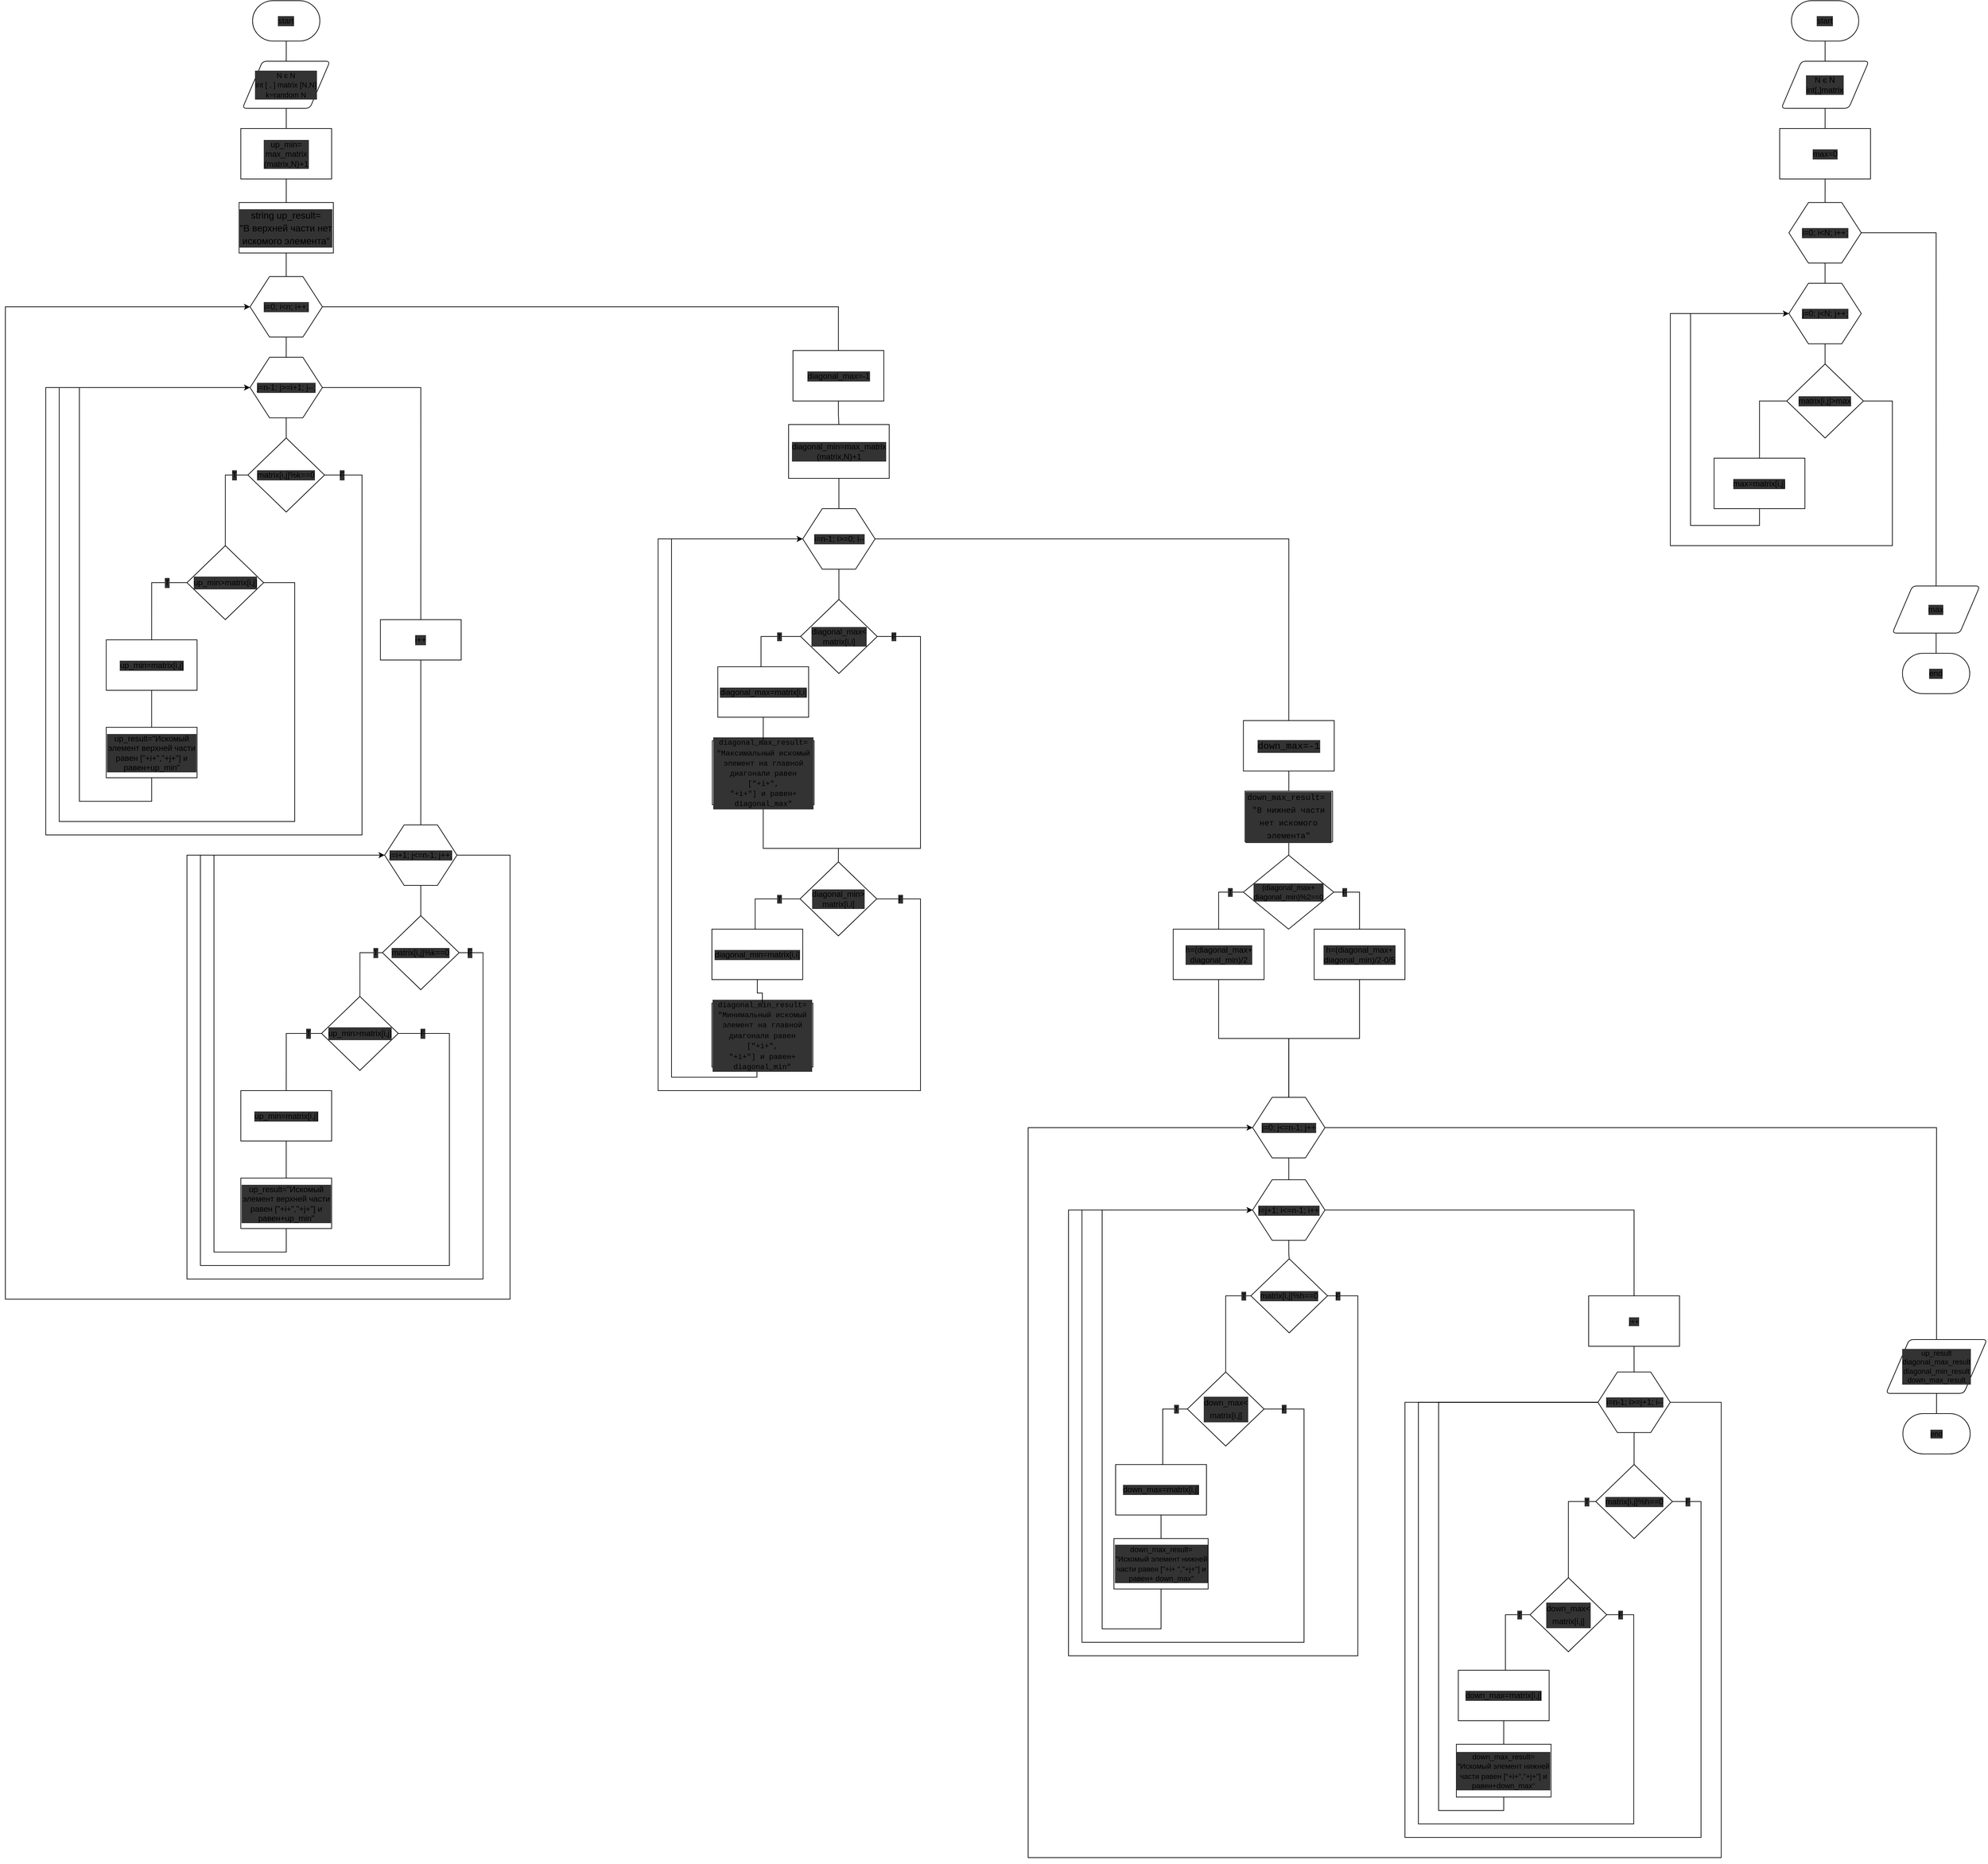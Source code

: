 <mxfile version="15.8.3" type="device"><diagram id="6WJkYs9ObCeonU8bzQKk" name="Завдання (7)"><mxGraphModel dx="1173" dy="193" grid="1" gridSize="10" guides="1" tooltips="1" connect="1" arrows="1" fold="1" page="1" pageScale="1" pageWidth="827" pageHeight="1169" math="0" shadow="0"><root><mxCell id="0"/><mxCell id="1" parent="0"/><mxCell id="joqIO-N0YeUkfJERTQtj-5" value="" style="edgeStyle=orthogonalEdgeStyle;rounded=0;orthogonalLoop=1;jettySize=auto;html=1;endArrow=none;endFill=0;labelBackgroundColor=#333333;fontColor=default;" parent="1" source="joqIO-N0YeUkfJERTQtj-1" target="joqIO-N0YeUkfJERTQtj-4" edge="1"><mxGeometry relative="1" as="geometry"/></mxCell><mxCell id="joqIO-N0YeUkfJERTQtj-1" value="start" style="strokeWidth=1;html=1;shape=mxgraph.flowchart.terminator;whiteSpace=wrap;labelBackgroundColor=#333333;fontColor=default;" parent="1" vertex="1"><mxGeometry x="-442.64" y="20" width="100" height="60" as="geometry"/></mxCell><mxCell id="scmDfYSZ2fM_CjXxJwaO-3" value="" style="edgeStyle=orthogonalEdgeStyle;rounded=0;orthogonalLoop=1;jettySize=auto;html=1;fontSize=11;endArrow=none;endFill=0;fontColor=default;labelBackgroundColor=#333333;" parent="1" source="joqIO-N0YeUkfJERTQtj-4" target="joqIO-N0YeUkfJERTQtj-54" edge="1"><mxGeometry relative="1" as="geometry"/></mxCell><mxCell id="joqIO-N0YeUkfJERTQtj-4" value="&lt;font style=&quot;font-size: 11px&quot;&gt;N є N&lt;br&gt;&lt;span style=&quot;font-family: &amp;#34;helvetica&amp;#34;&quot;&gt;int [ , ] matrix [N,N]&lt;/span&gt;&lt;br&gt;k=random N&lt;/font&gt;" style="shape=parallelogram;html=1;strokeWidth=1;perimeter=parallelogramPerimeter;whiteSpace=wrap;rounded=1;arcSize=12;size=0.23;labelBackgroundColor=#333333;fontColor=default;" parent="1" vertex="1"><mxGeometry x="-457.64" y="110" width="130" height="70" as="geometry"/></mxCell><mxCell id="joqIO-N0YeUkfJERTQtj-22" value="" style="edgeStyle=orthogonalEdgeStyle;rounded=0;orthogonalLoop=1;jettySize=auto;html=1;endArrow=none;endFill=0;labelBackgroundColor=#333333;fontColor=default;" parent="1" source="joqIO-N0YeUkfJERTQtj-20" target="joqIO-N0YeUkfJERTQtj-21" edge="1"><mxGeometry relative="1" as="geometry"/></mxCell><mxCell id="joqIO-N0YeUkfJERTQtj-20" value="start" style="strokeWidth=1;html=1;shape=mxgraph.flowchart.terminator;whiteSpace=wrap;labelBackgroundColor=#333333;fontColor=default;" parent="1" vertex="1"><mxGeometry x="1844.39" y="20" width="100" height="60" as="geometry"/></mxCell><mxCell id="joqIO-N0YeUkfJERTQtj-24" value="" style="edgeStyle=orthogonalEdgeStyle;rounded=0;orthogonalLoop=1;jettySize=auto;html=1;endArrow=none;endFill=0;entryX=0.5;entryY=0;entryDx=0;entryDy=0;labelBackgroundColor=#333333;fontColor=default;" parent="1" source="joqIO-N0YeUkfJERTQtj-21" target="joqIO-N0YeUkfJERTQtj-50" edge="1"><mxGeometry relative="1" as="geometry"><mxPoint x="1894.39" y="250" as="targetPoint"/></mxGeometry></mxCell><mxCell id="joqIO-N0YeUkfJERTQtj-21" value="N є N&lt;br&gt;int[,]matrix" style="shape=parallelogram;html=1;strokeWidth=1;perimeter=parallelogramPerimeter;whiteSpace=wrap;rounded=1;arcSize=12;size=0.23;labelBackgroundColor=#333333;fontColor=default;" parent="1" vertex="1"><mxGeometry x="1829.39" y="110" width="130" height="70" as="geometry"/></mxCell><mxCell id="joqIO-N0YeUkfJERTQtj-35" value="" style="edgeStyle=orthogonalEdgeStyle;rounded=0;orthogonalLoop=1;jettySize=auto;html=1;endArrow=none;endFill=0;exitX=0.5;exitY=1;exitDx=0;exitDy=0;labelBackgroundColor=#333333;fontColor=default;" parent="1" source="joqIO-N0YeUkfJERTQtj-50" target="joqIO-N0YeUkfJERTQtj-28" edge="1"><mxGeometry relative="1" as="geometry"><mxPoint x="1894.39" y="320" as="sourcePoint"/></mxGeometry></mxCell><mxCell id="joqIO-N0YeUkfJERTQtj-26" value="" style="edgeStyle=orthogonalEdgeStyle;rounded=0;orthogonalLoop=1;jettySize=auto;html=1;endArrow=none;endFill=0;labelBackgroundColor=#333333;fontColor=default;" parent="1" source="joqIO-N0YeUkfJERTQtj-28" target="joqIO-N0YeUkfJERTQtj-31" edge="1"><mxGeometry relative="1" as="geometry"/></mxCell><mxCell id="joqIO-N0YeUkfJERTQtj-27" style="edgeStyle=orthogonalEdgeStyle;rounded=0;orthogonalLoop=1;jettySize=auto;html=1;endArrow=none;endFill=0;entryX=0.5;entryY=0;entryDx=0;entryDy=0;labelBackgroundColor=#333333;fontColor=default;" parent="1" source="joqIO-N0YeUkfJERTQtj-28" target="joqIO-N0YeUkfJERTQtj-44" edge="1"><mxGeometry relative="1" as="geometry"><mxPoint x="2059.449" y="925.0" as="targetPoint"/></mxGeometry></mxCell><mxCell id="joqIO-N0YeUkfJERTQtj-28" value="i=0; i&amp;lt;N; i++;" style="verticalLabelPosition=middle;verticalAlign=middle;html=1;shape=hexagon;perimeter=hexagonPerimeter2;arcSize=6;size=0.27;labelPosition=center;align=center;labelBackgroundColor=#333333;fontColor=default;" parent="1" vertex="1"><mxGeometry x="1840.64" y="320" width="107.5" height="90" as="geometry"/></mxCell><mxCell id="joqIO-N0YeUkfJERTQtj-37" value="" style="edgeStyle=orthogonalEdgeStyle;rounded=0;orthogonalLoop=1;jettySize=auto;html=1;endArrow=none;endFill=0;labelBackgroundColor=#333333;fontColor=default;" parent="1" source="joqIO-N0YeUkfJERTQtj-31" target="joqIO-N0YeUkfJERTQtj-36" edge="1"><mxGeometry relative="1" as="geometry"/></mxCell><mxCell id="joqIO-N0YeUkfJERTQtj-31" value="j=0; j&amp;lt;N; j++;" style="verticalLabelPosition=middle;verticalAlign=middle;html=1;shape=hexagon;perimeter=hexagonPerimeter2;arcSize=6;size=0.27;labelPosition=center;align=center;labelBackgroundColor=#333333;fontColor=default;" parent="1" vertex="1"><mxGeometry x="1840.64" y="440" width="107.5" height="90" as="geometry"/></mxCell><mxCell id="joqIO-N0YeUkfJERTQtj-38" value="" style="edgeStyle=orthogonalEdgeStyle;rounded=0;orthogonalLoop=1;jettySize=auto;html=1;entryX=0;entryY=0.5;entryDx=0;entryDy=0;endArrow=classic;endFill=1;labelBackgroundColor=#333333;fontColor=default;" parent="1" source="joqIO-N0YeUkfJERTQtj-36" target="joqIO-N0YeUkfJERTQtj-31" edge="1"><mxGeometry x="-0.963" relative="1" as="geometry"><Array as="points"><mxPoint x="1994.39" y="615"/><mxPoint x="1994.39" y="830"/><mxPoint x="1664.39" y="830"/><mxPoint x="1664.39" y="485"/></Array><mxPoint as="offset"/></mxGeometry></mxCell><mxCell id="H3Mooto8Z6exNJGyQ1pX-2" value="" style="edgeStyle=orthogonalEdgeStyle;rounded=0;orthogonalLoop=1;jettySize=auto;html=1;exitX=0;exitY=0.5;exitDx=0;exitDy=0;exitPerimeter=0;entryX=0.5;entryY=0;entryDx=0;entryDy=0;fontColor=#000000;endArrow=none;endFill=0;" edge="1" parent="1" source="joqIO-N0YeUkfJERTQtj-36" target="joqIO-N0YeUkfJERTQtj-51"><mxGeometry x="0.044" relative="1" as="geometry"><Array as="points"><mxPoint x="1797.39" y="615"/></Array><mxPoint as="offset"/></mxGeometry></mxCell><mxCell id="joqIO-N0YeUkfJERTQtj-36" value="matrix[i,j]&amp;gt;max" style="strokeWidth=1;html=1;shape=mxgraph.flowchart.decision;whiteSpace=wrap;labelBackgroundColor=#333333;fontColor=default;" parent="1" vertex="1"><mxGeometry x="1837.39" y="560" width="114" height="110" as="geometry"/></mxCell><mxCell id="joqIO-N0YeUkfJERTQtj-46" value="" style="edgeStyle=orthogonalEdgeStyle;rounded=0;orthogonalLoop=1;jettySize=auto;html=1;endArrow=none;endFill=0;labelBackgroundColor=#333333;fontColor=default;" parent="1" source="joqIO-N0YeUkfJERTQtj-44" target="joqIO-N0YeUkfJERTQtj-45" edge="1"><mxGeometry relative="1" as="geometry"/></mxCell><mxCell id="joqIO-N0YeUkfJERTQtj-44" value="max" style="shape=parallelogram;html=1;strokeWidth=1;perimeter=parallelogramPerimeter;whiteSpace=wrap;rounded=1;arcSize=12;size=0.23;labelBackgroundColor=#333333;fontColor=default;" parent="1" vertex="1"><mxGeometry x="1994.39" y="890" width="130" height="70" as="geometry"/></mxCell><mxCell id="joqIO-N0YeUkfJERTQtj-45" value="end" style="strokeWidth=1;html=1;shape=mxgraph.flowchart.terminator;whiteSpace=wrap;labelBackgroundColor=#333333;fontColor=default;" parent="1" vertex="1"><mxGeometry x="2009.39" y="990" width="100" height="60" as="geometry"/></mxCell><mxCell id="joqIO-N0YeUkfJERTQtj-50" value="&lt;span&gt;max=0&lt;/span&gt;" style="rounded=0;whiteSpace=wrap;html=1;labelBackgroundColor=#333333;fontColor=default;" parent="1" vertex="1"><mxGeometry x="1826.89" y="210" width="135" height="75" as="geometry"/></mxCell><mxCell id="joqIO-N0YeUkfJERTQtj-52" style="edgeStyle=orthogonalEdgeStyle;rounded=0;orthogonalLoop=1;jettySize=auto;html=1;entryX=0;entryY=0.5;entryDx=0;entryDy=0;endArrow=none;endFill=0;labelBackgroundColor=#333333;fontColor=default;" parent="1" source="joqIO-N0YeUkfJERTQtj-51" target="joqIO-N0YeUkfJERTQtj-31" edge="1"><mxGeometry relative="1" as="geometry"><Array as="points"><mxPoint x="1797.39" y="800"/><mxPoint x="1694.39" y="800"/><mxPoint x="1694.39" y="485"/></Array></mxGeometry></mxCell><mxCell id="H3Mooto8Z6exNJGyQ1pX-9" value="" style="edgeLabel;html=1;align=center;verticalAlign=middle;resizable=0;points=[];fontColor=#FFFFFF;fillColor=#000000;labelBackgroundColor=#000000;" vertex="1" connectable="0" parent="joqIO-N0YeUkfJERTQtj-52"><mxGeometry x="0.791" y="-1" relative="1" as="geometry"><mxPoint as="offset"/></mxGeometry></mxCell><mxCell id="joqIO-N0YeUkfJERTQtj-51" value="&lt;span&gt;max=matrix[i,j]&lt;/span&gt;" style="rounded=0;whiteSpace=wrap;html=1;labelBackgroundColor=#333333;fontColor=default;" parent="1" vertex="1"><mxGeometry x="1729.39" y="700" width="135" height="75" as="geometry"/></mxCell><mxCell id="joqIO-N0YeUkfJERTQtj-58" value="" style="edgeStyle=orthogonalEdgeStyle;rounded=0;orthogonalLoop=1;jettySize=auto;html=1;endArrow=none;endFill=0;labelBackgroundColor=#333333;fontColor=default;" parent="1" source="joqIO-N0YeUkfJERTQtj-54" target="joqIO-N0YeUkfJERTQtj-57" edge="1"><mxGeometry relative="1" as="geometry"/></mxCell><mxCell id="joqIO-N0YeUkfJERTQtj-54" value="&lt;span style=&quot;font-family: &amp;#34;helvetica&amp;#34; ; font-size: 12px ; font-style: normal ; font-weight: 400 ; letter-spacing: normal ; text-align: center ; text-indent: 0px ; text-transform: none ; word-spacing: 0px ; display: inline ; float: none&quot;&gt;up_min=&lt;/span&gt;&lt;br style=&quot;font-family: &amp;#34;helvetica&amp;#34; ; font-size: 12px ; font-style: normal ; font-weight: 400 ; letter-spacing: normal ; text-align: center ; text-indent: 0px ; text-transform: none ; word-spacing: 0px&quot;&gt;&lt;span style=&quot;font-family: &amp;#34;helvetica&amp;#34; ; font-size: 12px ; font-style: normal ; font-weight: 400 ; letter-spacing: normal ; text-align: center ; text-indent: 0px ; text-transform: none ; word-spacing: 0px ; display: inline ; float: none&quot;&gt;max_matrix&lt;br&gt;(matrix,N)+1&lt;/span&gt;" style="rounded=0;whiteSpace=wrap;html=1;labelBackgroundColor=#333333;fontColor=default;" parent="1" vertex="1"><mxGeometry x="-460.14" y="210" width="135" height="75" as="geometry"/></mxCell><mxCell id="joqIO-N0YeUkfJERTQtj-60" value="" style="edgeStyle=orthogonalEdgeStyle;rounded=0;orthogonalLoop=1;jettySize=auto;html=1;fontFamily=Helvetica;fontColor=default;endArrow=none;endFill=0;labelBackgroundColor=#333333;" parent="1" source="joqIO-N0YeUkfJERTQtj-57" target="joqIO-N0YeUkfJERTQtj-59" edge="1"><mxGeometry relative="1" as="geometry"/></mxCell><mxCell id="joqIO-N0YeUkfJERTQtj-57" value="&lt;div style=&quot;font-size: 14px ; line-height: 19px&quot;&gt;&lt;font&gt;string up_result=&lt;/font&gt;&lt;/div&gt;&lt;div style=&quot;font-size: 14px ; line-height: 19px&quot;&gt;&lt;font&gt;&quot;В верхней части нет искомого элемента&quot;&lt;/font&gt;&lt;/div&gt;" style="rounded=0;whiteSpace=wrap;html=1;labelBackgroundColor=#333333;fontColor=default;" parent="1" vertex="1"><mxGeometry x="-462.71" y="320" width="140.14" height="75" as="geometry"/></mxCell><mxCell id="joqIO-N0YeUkfJERTQtj-62" value="" style="edgeStyle=orthogonalEdgeStyle;rounded=0;orthogonalLoop=1;jettySize=auto;html=1;fontFamily=Helvetica;fontColor=default;endArrow=none;endFill=0;labelBackgroundColor=#333333;" parent="1" source="joqIO-N0YeUkfJERTQtj-59" target="joqIO-N0YeUkfJERTQtj-61" edge="1"><mxGeometry relative="1" as="geometry"/></mxCell><mxCell id="joqIO-N0YeUkfJERTQtj-98" style="edgeStyle=orthogonalEdgeStyle;rounded=0;orthogonalLoop=1;jettySize=auto;html=1;entryX=0.5;entryY=0;entryDx=0;entryDy=0;labelBackgroundColor=#333333;fontFamily=Helvetica;fontSize=12;fontColor=default;endArrow=none;endFill=0;" parent="1" source="joqIO-N0YeUkfJERTQtj-59" target="joqIO-N0YeUkfJERTQtj-97" edge="1"><mxGeometry relative="1" as="geometry"/></mxCell><mxCell id="joqIO-N0YeUkfJERTQtj-59" value="i=0; i&amp;lt;n; i++;" style="verticalLabelPosition=middle;verticalAlign=middle;html=1;shape=hexagon;perimeter=hexagonPerimeter2;arcSize=6;size=0.27;labelPosition=center;align=center;labelBackgroundColor=#333333;fontFamily=Helvetica;fontColor=default;" parent="1" vertex="1"><mxGeometry x="-446.39" y="430.0" width="107.5" height="90" as="geometry"/></mxCell><mxCell id="joqIO-N0YeUkfJERTQtj-66" value="" style="edgeStyle=orthogonalEdgeStyle;rounded=0;orthogonalLoop=1;jettySize=auto;html=1;fontFamily=Helvetica;fontColor=default;endArrow=none;endFill=0;labelBackgroundColor=#333333;" parent="1" source="joqIO-N0YeUkfJERTQtj-61" target="joqIO-N0YeUkfJERTQtj-65" edge="1"><mxGeometry relative="1" as="geometry"/></mxCell><mxCell id="joqIO-N0YeUkfJERTQtj-93" style="edgeStyle=orthogonalEdgeStyle;rounded=0;orthogonalLoop=1;jettySize=auto;html=1;entryX=0.5;entryY=0;entryDx=0;entryDy=0;labelBackgroundColor=#333333;fontFamily=Helvetica;fontSize=12;fontColor=default;endArrow=none;endFill=0;" parent="1" source="joqIO-N0YeUkfJERTQtj-61" target="joqIO-N0YeUkfJERTQtj-92" edge="1"><mxGeometry relative="1" as="geometry"/></mxCell><mxCell id="joqIO-N0YeUkfJERTQtj-61" value="j=n-1; j&amp;gt;=i+1; j--;" style="verticalLabelPosition=middle;verticalAlign=middle;html=1;shape=hexagon;perimeter=hexagonPerimeter2;arcSize=6;size=0.27;labelPosition=center;align=center;labelBackgroundColor=#333333;fontFamily=Helvetica;fontColor=default;" parent="1" vertex="1"><mxGeometry x="-446.39" y="550.0" width="107.5" height="90" as="geometry"/></mxCell><mxCell id="joqIO-N0YeUkfJERTQtj-69" value="T" style="edgeStyle=orthogonalEdgeStyle;rounded=0;orthogonalLoop=1;jettySize=auto;html=1;entryX=0.5;entryY=0;entryDx=0;entryDy=0;entryPerimeter=0;labelBackgroundColor=#333333;fontFamily=Helvetica;fontSize=12;fontColor=default;endArrow=none;endFill=0;" parent="1" source="joqIO-N0YeUkfJERTQtj-65" target="joqIO-N0YeUkfJERTQtj-67" edge="1"><mxGeometry x="-0.706" relative="1" as="geometry"><Array as="points"><mxPoint x="-483" y="725"/></Array><mxPoint as="offset"/></mxGeometry></mxCell><mxCell id="joqIO-N0YeUkfJERTQtj-75" value="F" style="edgeStyle=orthogonalEdgeStyle;rounded=0;orthogonalLoop=1;jettySize=auto;html=1;entryX=0;entryY=0.5;entryDx=0;entryDy=0;labelBackgroundColor=#333333;fontFamily=Helvetica;fontSize=12;fontColor=default;endArrow=classic;endFill=1;" parent="1" source="joqIO-N0YeUkfJERTQtj-65" target="joqIO-N0YeUkfJERTQtj-61" edge="1"><mxGeometry x="-0.975" relative="1" as="geometry"><Array as="points"><mxPoint x="-280" y="725"/><mxPoint x="-280" y="1260"/><mxPoint x="-750" y="1260"/><mxPoint x="-750" y="595"/></Array><mxPoint as="offset"/></mxGeometry></mxCell><mxCell id="joqIO-N0YeUkfJERTQtj-65" value="matrix[i,j]%k==0" style="strokeWidth=1;html=1;shape=mxgraph.flowchart.decision;whiteSpace=wrap;labelBackgroundColor=#333333;fontFamily=Helvetica;fontColor=default;" parent="1" vertex="1"><mxGeometry x="-449.64" y="670" width="114" height="110" as="geometry"/></mxCell><mxCell id="joqIO-N0YeUkfJERTQtj-72" value="T" style="edgeStyle=orthogonalEdgeStyle;rounded=0;orthogonalLoop=1;jettySize=auto;html=1;entryX=0.5;entryY=0;entryDx=0;entryDy=0;labelBackgroundColor=#333333;fontFamily=Helvetica;fontSize=12;fontColor=default;endArrow=none;endFill=0;" parent="1" source="joqIO-N0YeUkfJERTQtj-67" target="joqIO-N0YeUkfJERTQtj-71" edge="1"><mxGeometry x="-0.566" relative="1" as="geometry"><Array as="points"><mxPoint x="-592.14" y="885"/></Array><mxPoint as="offset"/></mxGeometry></mxCell><mxCell id="H3Mooto8Z6exNJGyQ1pX-3" style="edgeStyle=orthogonalEdgeStyle;rounded=0;orthogonalLoop=1;jettySize=auto;html=1;exitX=1;exitY=0.5;exitDx=0;exitDy=0;exitPerimeter=0;entryX=0;entryY=0.5;entryDx=0;entryDy=0;fontColor=#000000;endArrow=none;endFill=0;" edge="1" parent="1" source="joqIO-N0YeUkfJERTQtj-67" target="joqIO-N0YeUkfJERTQtj-61"><mxGeometry relative="1" as="geometry"><Array as="points"><mxPoint x="-380" y="885"/><mxPoint x="-380" y="1240"/><mxPoint x="-730" y="1240"/><mxPoint x="-730" y="595"/></Array></mxGeometry></mxCell><mxCell id="joqIO-N0YeUkfJERTQtj-67" value="&lt;div style=&quot;line-height: 19px&quot;&gt;&lt;font style=&quot;font-size: 12px&quot;&gt;up_min&amp;gt;matrix[i,j]&lt;/font&gt;&lt;/div&gt;" style="strokeWidth=1;html=1;shape=mxgraph.flowchart.decision;whiteSpace=wrap;labelBackgroundColor=#333333;fontFamily=Helvetica;fontColor=default;" parent="1" vertex="1"><mxGeometry x="-540.14" y="830" width="114" height="110" as="geometry"/></mxCell><mxCell id="joqIO-N0YeUkfJERTQtj-74" value="" style="edgeStyle=orthogonalEdgeStyle;rounded=0;orthogonalLoop=1;jettySize=auto;html=1;labelBackgroundColor=#333333;fontFamily=Helvetica;fontSize=12;fontColor=default;endArrow=none;endFill=0;" parent="1" source="joqIO-N0YeUkfJERTQtj-71" target="joqIO-N0YeUkfJERTQtj-73" edge="1"><mxGeometry relative="1" as="geometry"/></mxCell><mxCell id="joqIO-N0YeUkfJERTQtj-71" value="up_min=matrix[i,j]" style="rounded=0;whiteSpace=wrap;html=1;labelBackgroundColor=#333333;fontFamily=Helvetica;fontSize=12;fontColor=default;" parent="1" vertex="1"><mxGeometry x="-660.14" y="970" width="135" height="75" as="geometry"/></mxCell><mxCell id="joqIO-N0YeUkfJERTQtj-78" style="edgeStyle=orthogonalEdgeStyle;rounded=0;orthogonalLoop=1;jettySize=auto;html=1;entryX=0;entryY=0.5;entryDx=0;entryDy=0;labelBackgroundColor=#333333;fontFamily=Helvetica;fontSize=12;fontColor=default;endArrow=none;endFill=0;" parent="1" source="joqIO-N0YeUkfJERTQtj-73" target="joqIO-N0YeUkfJERTQtj-61" edge="1"><mxGeometry relative="1" as="geometry"><Array as="points"><mxPoint x="-593" y="1210"/><mxPoint x="-700" y="1210"/><mxPoint x="-700" y="595"/></Array></mxGeometry></mxCell><mxCell id="joqIO-N0YeUkfJERTQtj-73" value="up_result=&quot;Искомый элемент верхней части равен [&quot;+i+&quot;,&quot;+j+&quot;] и равен+up_min&quot;" style="rounded=0;whiteSpace=wrap;html=1;labelBackgroundColor=#333333;fontFamily=Helvetica;fontSize=12;fontColor=default;" parent="1" vertex="1"><mxGeometry x="-660.14" y="1100" width="135" height="75" as="geometry"/></mxCell><mxCell id="joqIO-N0YeUkfJERTQtj-80" value="" style="edgeStyle=orthogonalEdgeStyle;rounded=0;orthogonalLoop=1;jettySize=auto;html=1;fontFamily=Helvetica;fontColor=default;endArrow=none;endFill=0;labelBackgroundColor=#333333;" parent="1" source="joqIO-N0YeUkfJERTQtj-81" target="joqIO-N0YeUkfJERTQtj-84" edge="1"><mxGeometry relative="1" as="geometry"/></mxCell><mxCell id="joqIO-N0YeUkfJERTQtj-95" style="edgeStyle=orthogonalEdgeStyle;rounded=0;orthogonalLoop=1;jettySize=auto;html=1;entryX=0;entryY=0.5;entryDx=0;entryDy=0;labelBackgroundColor=#333333;fontFamily=Helvetica;fontSize=12;fontColor=default;endArrow=classic;endFill=1;" parent="1" source="joqIO-N0YeUkfJERTQtj-81" target="joqIO-N0YeUkfJERTQtj-59" edge="1"><mxGeometry relative="1" as="geometry"><Array as="points"><mxPoint x="-60" y="1290"/><mxPoint x="-60" y="1950"/><mxPoint x="-810" y="1950"/><mxPoint x="-810" y="475"/></Array></mxGeometry></mxCell><mxCell id="joqIO-N0YeUkfJERTQtj-81" value="j=i+1; j&amp;lt;=n-1; j++;" style="verticalLabelPosition=middle;verticalAlign=middle;html=1;shape=hexagon;perimeter=hexagonPerimeter2;arcSize=6;size=0.27;labelPosition=center;align=center;labelBackgroundColor=#333333;fontFamily=Helvetica;fontColor=default;" parent="1" vertex="1"><mxGeometry x="-246.39" y="1245.0" width="107.5" height="90" as="geometry"/></mxCell><mxCell id="joqIO-N0YeUkfJERTQtj-82" value="T" style="edgeStyle=orthogonalEdgeStyle;rounded=0;orthogonalLoop=1;jettySize=auto;html=1;entryX=0.5;entryY=0;entryDx=0;entryDy=0;entryPerimeter=0;labelBackgroundColor=#333333;fontFamily=Helvetica;fontSize=12;fontColor=default;endArrow=none;endFill=0;" parent="1" source="joqIO-N0YeUkfJERTQtj-84" target="joqIO-N0YeUkfJERTQtj-87" edge="1"><mxGeometry x="-0.789" relative="1" as="geometry"><Array as="points"><mxPoint x="-283.14" y="1435"/></Array><mxPoint as="offset"/></mxGeometry></mxCell><mxCell id="joqIO-N0YeUkfJERTQtj-83" value="F" style="edgeStyle=orthogonalEdgeStyle;rounded=0;orthogonalLoop=1;jettySize=auto;html=1;entryX=0;entryY=0.5;entryDx=0;entryDy=0;labelBackgroundColor=#333333;fontFamily=Helvetica;fontSize=12;fontColor=default;endArrow=classic;endFill=1;" parent="1" source="joqIO-N0YeUkfJERTQtj-84" target="joqIO-N0YeUkfJERTQtj-81" edge="1"><mxGeometry x="-0.983" relative="1" as="geometry"><Array as="points"><mxPoint x="-100.14" y="1435"/><mxPoint x="-100.14" y="1920"/><mxPoint x="-540.14" y="1920"/><mxPoint x="-540.14" y="1290"/></Array><mxPoint as="offset"/></mxGeometry></mxCell><mxCell id="joqIO-N0YeUkfJERTQtj-84" value="matrix[i,j]%k==0" style="strokeWidth=1;html=1;shape=mxgraph.flowchart.decision;whiteSpace=wrap;labelBackgroundColor=#333333;fontFamily=Helvetica;fontColor=default;" parent="1" vertex="1"><mxGeometry x="-249.64" y="1380" width="114" height="110" as="geometry"/></mxCell><mxCell id="joqIO-N0YeUkfJERTQtj-85" value="T" style="edgeStyle=orthogonalEdgeStyle;rounded=0;orthogonalLoop=1;jettySize=auto;html=1;entryX=0.5;entryY=0;entryDx=0;entryDy=0;labelBackgroundColor=#333333;fontFamily=Helvetica;fontSize=12;fontColor=default;endArrow=none;endFill=0;" parent="1" source="joqIO-N0YeUkfJERTQtj-87" target="joqIO-N0YeUkfJERTQtj-89" edge="1"><mxGeometry x="-0.711" relative="1" as="geometry"><Array as="points"><mxPoint x="-392.14" y="1555"/></Array><mxPoint as="offset"/></mxGeometry></mxCell><mxCell id="joqIO-N0YeUkfJERTQtj-86" value="F" style="edgeStyle=orthogonalEdgeStyle;rounded=0;orthogonalLoop=1;jettySize=auto;html=1;labelBackgroundColor=#333333;fontFamily=Helvetica;fontSize=12;fontColor=default;endArrow=none;endFill=0;" parent="1" source="joqIO-N0YeUkfJERTQtj-87" edge="1"><mxGeometry x="-0.957" relative="1" as="geometry"><mxPoint x="-250.14" y="1290" as="targetPoint"/><Array as="points"><mxPoint x="-150.14" y="1555"/><mxPoint x="-150.14" y="1900"/><mxPoint x="-520.14" y="1900"/><mxPoint x="-520.14" y="1290"/></Array><mxPoint as="offset"/></mxGeometry></mxCell><mxCell id="joqIO-N0YeUkfJERTQtj-87" value="&lt;div style=&quot;line-height: 19px&quot;&gt;&lt;font style=&quot;font-size: 12px&quot;&gt;up_min&amp;gt;matrix[i,j]&lt;/font&gt;&lt;/div&gt;" style="strokeWidth=1;html=1;shape=mxgraph.flowchart.decision;whiteSpace=wrap;labelBackgroundColor=#333333;fontFamily=Helvetica;fontColor=default;" parent="1" vertex="1"><mxGeometry x="-340.14" y="1500" width="114" height="110" as="geometry"/></mxCell><mxCell id="joqIO-N0YeUkfJERTQtj-88" value="" style="edgeStyle=orthogonalEdgeStyle;rounded=0;orthogonalLoop=1;jettySize=auto;html=1;labelBackgroundColor=#333333;fontFamily=Helvetica;fontSize=12;fontColor=default;endArrow=none;endFill=0;" parent="1" source="joqIO-N0YeUkfJERTQtj-89" target="joqIO-N0YeUkfJERTQtj-91" edge="1"><mxGeometry relative="1" as="geometry"/></mxCell><mxCell id="joqIO-N0YeUkfJERTQtj-89" value="up_min=matrix[i,j]" style="rounded=0;whiteSpace=wrap;html=1;labelBackgroundColor=#333333;fontFamily=Helvetica;fontSize=12;fontColor=default;" parent="1" vertex="1"><mxGeometry x="-460.14" y="1640" width="135" height="75" as="geometry"/></mxCell><mxCell id="joqIO-N0YeUkfJERTQtj-90" style="edgeStyle=orthogonalEdgeStyle;rounded=0;orthogonalLoop=1;jettySize=auto;html=1;entryX=0;entryY=0.5;entryDx=0;entryDy=0;labelBackgroundColor=#333333;fontFamily=Helvetica;fontSize=12;fontColor=default;endArrow=none;endFill=0;" parent="1" source="joqIO-N0YeUkfJERTQtj-91" target="joqIO-N0YeUkfJERTQtj-81" edge="1"><mxGeometry relative="1" as="geometry"><Array as="points"><mxPoint x="-393" y="1880"/><mxPoint x="-500" y="1880"/><mxPoint x="-500" y="1290"/></Array></mxGeometry></mxCell><mxCell id="joqIO-N0YeUkfJERTQtj-91" value="up_result=&quot;Искомый элемент верхней части равен [&quot;+i+&quot;,&quot;+j+&quot;] и равен+up_min&quot;" style="rounded=0;whiteSpace=wrap;html=1;labelBackgroundColor=#333333;fontFamily=Helvetica;fontSize=12;fontColor=default;" parent="1" vertex="1"><mxGeometry x="-460.14" y="1770" width="135" height="75" as="geometry"/></mxCell><mxCell id="joqIO-N0YeUkfJERTQtj-94" style="edgeStyle=orthogonalEdgeStyle;rounded=0;orthogonalLoop=1;jettySize=auto;html=1;entryX=0.5;entryY=0;entryDx=0;entryDy=0;labelBackgroundColor=#333333;fontFamily=Helvetica;fontSize=12;fontColor=default;endArrow=none;endFill=0;" parent="1" source="joqIO-N0YeUkfJERTQtj-92" target="joqIO-N0YeUkfJERTQtj-81" edge="1"><mxGeometry relative="1" as="geometry"/></mxCell><mxCell id="joqIO-N0YeUkfJERTQtj-92" value="i++" style="rounded=0;whiteSpace=wrap;html=1;labelBackgroundColor=#333333;fontFamily=Helvetica;fontSize=12;fontColor=default;" parent="1" vertex="1"><mxGeometry x="-252.64" y="940" width="120" height="60" as="geometry"/></mxCell><mxCell id="joqIO-N0YeUkfJERTQtj-101" value="" style="edgeStyle=orthogonalEdgeStyle;rounded=0;orthogonalLoop=1;jettySize=auto;html=1;labelBackgroundColor=#333333;fontFamily=Helvetica;fontSize=12;fontColor=default;endArrow=none;endFill=0;" parent="1" source="joqIO-N0YeUkfJERTQtj-97" target="joqIO-N0YeUkfJERTQtj-100" edge="1"><mxGeometry relative="1" as="geometry"/></mxCell><mxCell id="joqIO-N0YeUkfJERTQtj-97" value="diagonal_max=-1" style="rounded=0;whiteSpace=wrap;html=1;labelBackgroundColor=#333333;fontFamily=Helvetica;fontSize=12;fontColor=default;" parent="1" vertex="1"><mxGeometry x="360.5" y="540" width="135" height="75" as="geometry"/></mxCell><mxCell id="joqIO-N0YeUkfJERTQtj-105" value="" style="edgeStyle=orthogonalEdgeStyle;rounded=0;orthogonalLoop=1;jettySize=auto;html=1;labelBackgroundColor=#333333;fontFamily=Helvetica;fontSize=12;fontColor=default;endArrow=none;endFill=0;" parent="1" source="joqIO-N0YeUkfJERTQtj-100" target="joqIO-N0YeUkfJERTQtj-104" edge="1"><mxGeometry relative="1" as="geometry"/></mxCell><mxCell id="joqIO-N0YeUkfJERTQtj-100" value="diagonal_min=&lt;span style=&quot;font-family: &amp;#34;helvetica&amp;#34;&quot;&gt;max_matrix&lt;/span&gt;&lt;br style=&quot;font-family: &amp;#34;helvetica&amp;#34;&quot;&gt;&lt;span style=&quot;font-family: &amp;#34;helvetica&amp;#34;&quot;&gt;(matrix,N)+1&lt;/span&gt;" style="rounded=0;whiteSpace=wrap;html=1;labelBackgroundColor=#333333;fontFamily=Helvetica;fontSize=12;fontColor=default;" parent="1" vertex="1"><mxGeometry x="354" y="650" width="149.5" height="80" as="geometry"/></mxCell><mxCell id="joqIO-N0YeUkfJERTQtj-109" value="" style="edgeStyle=orthogonalEdgeStyle;rounded=0;orthogonalLoop=1;jettySize=auto;html=1;labelBackgroundColor=#333333;fontFamily=Helvetica;fontSize=12;fontColor=default;endArrow=none;endFill=0;" parent="1" source="joqIO-N0YeUkfJERTQtj-104" target="joqIO-N0YeUkfJERTQtj-108" edge="1"><mxGeometry relative="1" as="geometry"/></mxCell><mxCell id="scmDfYSZ2fM_CjXxJwaO-1" style="edgeStyle=orthogonalEdgeStyle;rounded=0;orthogonalLoop=1;jettySize=auto;html=1;entryX=0.5;entryY=0;entryDx=0;entryDy=0;endArrow=none;endFill=0;fontColor=default;labelBackgroundColor=#333333;" parent="1" source="joqIO-N0YeUkfJERTQtj-104" target="joqIO-N0YeUkfJERTQtj-133" edge="1"><mxGeometry relative="1" as="geometry"/></mxCell><mxCell id="joqIO-N0YeUkfJERTQtj-104" value="i=n-1; i&amp;gt;=0; i--" style="verticalLabelPosition=middle;verticalAlign=middle;html=1;shape=hexagon;perimeter=hexagonPerimeter2;arcSize=6;size=0.27;labelPosition=center;align=center;labelBackgroundColor=#333333;fontFamily=Helvetica;fontSize=12;fontColor=default;" parent="1" vertex="1"><mxGeometry x="375" y="775.0" width="107.5" height="90" as="geometry"/></mxCell><mxCell id="joqIO-N0YeUkfJERTQtj-116" value="T" style="edgeStyle=orthogonalEdgeStyle;rounded=0;orthogonalLoop=1;jettySize=auto;html=1;entryX=0.5;entryY=0;entryDx=0;entryDy=0;labelBackgroundColor=#333333;fontFamily=Helvetica;fontSize=11;fontColor=default;endArrow=none;endFill=0;" parent="1" source="joqIO-N0YeUkfJERTQtj-108" target="joqIO-N0YeUkfJERTQtj-115" edge="1"><mxGeometry x="-0.406" relative="1" as="geometry"><Array as="points"><mxPoint x="313" y="965"/></Array><mxPoint as="offset"/></mxGeometry></mxCell><mxCell id="joqIO-N0YeUkfJERTQtj-127" value="F" style="edgeStyle=orthogonalEdgeStyle;rounded=0;orthogonalLoop=1;jettySize=auto;html=1;entryX=0.5;entryY=0;entryDx=0;entryDy=0;entryPerimeter=0;labelBackgroundColor=#333333;fontFamily=Helvetica;fontSize=11;fontColor=default;endArrow=none;endFill=0;" parent="1" source="joqIO-N0YeUkfJERTQtj-108" target="joqIO-N0YeUkfJERTQtj-119" edge="1"><mxGeometry x="-0.907" relative="1" as="geometry"><Array as="points"><mxPoint x="550" y="965"/><mxPoint x="550" y="1280"/><mxPoint x="428" y="1280"/></Array><mxPoint as="offset"/></mxGeometry></mxCell><mxCell id="joqIO-N0YeUkfJERTQtj-108" value="diagonal_max&amp;lt;&lt;br&gt;matrix[i,i]" style="strokeWidth=1;html=1;shape=mxgraph.flowchart.decision;whiteSpace=wrap;labelBackgroundColor=#333333;fontFamily=Helvetica;fontSize=12;fontColor=default;" parent="1" vertex="1"><mxGeometry x="371.75" y="910" width="114" height="110" as="geometry"/></mxCell><mxCell id="joqIO-N0YeUkfJERTQtj-128" style="edgeStyle=orthogonalEdgeStyle;rounded=0;orthogonalLoop=1;jettySize=auto;html=1;entryX=0.5;entryY=0;entryDx=0;entryDy=0;entryPerimeter=0;labelBackgroundColor=#333333;fontFamily=Helvetica;fontSize=11;fontColor=default;endArrow=none;endFill=0;" parent="1" source="joqIO-N0YeUkfJERTQtj-114" target="joqIO-N0YeUkfJERTQtj-119" edge="1"><mxGeometry relative="1" as="geometry"><Array as="points"><mxPoint x="316" y="1280"/><mxPoint x="428" y="1280"/></Array></mxGeometry></mxCell><mxCell id="joqIO-N0YeUkfJERTQtj-114" value="&lt;span style=&quot;font-family: &amp;#34;consolas&amp;#34; , &amp;#34;courier new&amp;#34; , monospace ; font-size: 11px&quot;&gt;diagonal_max_result= &quot;Максимальный искомый элемент на главной диагонали равен [&quot;+i+&quot;,&lt;/span&gt;&lt;br style=&quot;font-family: &amp;#34;consolas&amp;#34; , &amp;#34;courier new&amp;#34; , monospace ; font-size: 11px&quot;&gt;&lt;span style=&quot;font-family: &amp;#34;consolas&amp;#34; , &amp;#34;courier new&amp;#34; , monospace ; font-size: 11px&quot;&gt;&quot;+i+&quot;] и равен+ diagonal_max&quot;&lt;/span&gt;" style="rounded=0;whiteSpace=wrap;html=1;labelBackgroundColor=#333333;fontFamily=Helvetica;fontSize=12;fontColor=default;" parent="1" vertex="1"><mxGeometry x="240.63" y="1120" width="151.25" height="95" as="geometry"/></mxCell><mxCell id="joqIO-N0YeUkfJERTQtj-117" value="" style="edgeStyle=orthogonalEdgeStyle;rounded=0;orthogonalLoop=1;jettySize=auto;html=1;labelBackgroundColor=#333333;fontFamily=Helvetica;fontSize=11;fontColor=default;endArrow=none;endFill=0;" parent="1" source="joqIO-N0YeUkfJERTQtj-115" target="joqIO-N0YeUkfJERTQtj-114" edge="1"><mxGeometry relative="1" as="geometry"/></mxCell><mxCell id="joqIO-N0YeUkfJERTQtj-115" value="&lt;span style=&quot;font-size: 12px&quot;&gt;diagonal_max=matrix[i,i]&lt;/span&gt;" style="rounded=0;whiteSpace=wrap;html=1;labelBackgroundColor=#333333;fontFamily=Helvetica;fontSize=11;fontColor=default;" parent="1" vertex="1"><mxGeometry x="248.75" y="1010" width="135" height="75" as="geometry"/></mxCell><mxCell id="joqIO-N0YeUkfJERTQtj-118" value="T" style="edgeStyle=orthogonalEdgeStyle;rounded=0;orthogonalLoop=1;jettySize=auto;html=1;entryX=0.5;entryY=0;entryDx=0;entryDy=0;labelBackgroundColor=#333333;fontFamily=Helvetica;fontSize=11;fontColor=default;endArrow=none;endFill=0;" parent="1" source="joqIO-N0YeUkfJERTQtj-119" target="joqIO-N0YeUkfJERTQtj-122" edge="1"><mxGeometry x="-0.461" relative="1" as="geometry"><Array as="points"><mxPoint x="304.25" y="1355"/></Array><mxPoint as="offset"/></mxGeometry></mxCell><mxCell id="joqIO-N0YeUkfJERTQtj-130" value="F" style="edgeStyle=orthogonalEdgeStyle;rounded=0;orthogonalLoop=1;jettySize=auto;html=1;entryX=0;entryY=0.5;entryDx=0;entryDy=0;labelBackgroundColor=#333333;fontFamily=Helvetica;fontSize=11;fontColor=default;endArrow=none;endFill=0;" parent="1" source="joqIO-N0YeUkfJERTQtj-119" target="joqIO-N0YeUkfJERTQtj-104" edge="1"><mxGeometry x="-0.961" relative="1" as="geometry"><Array as="points"><mxPoint x="550" y="1355"/><mxPoint x="550" y="1640"/><mxPoint x="160" y="1640"/><mxPoint x="160" y="820"/></Array><mxPoint as="offset"/></mxGeometry></mxCell><mxCell id="joqIO-N0YeUkfJERTQtj-119" value="diagonal_min&amp;gt;&lt;br&gt;matrix[i,i]" style="strokeWidth=1;html=1;shape=mxgraph.flowchart.decision;whiteSpace=wrap;labelBackgroundColor=#333333;fontFamily=Helvetica;fontSize=12;fontColor=default;" parent="1" vertex="1"><mxGeometry x="371" y="1300" width="114" height="110" as="geometry"/></mxCell><mxCell id="joqIO-N0YeUkfJERTQtj-129" style="edgeStyle=orthogonalEdgeStyle;rounded=0;orthogonalLoop=1;jettySize=auto;html=1;entryX=0;entryY=0.5;entryDx=0;entryDy=0;labelBackgroundColor=#333333;fontFamily=Helvetica;fontSize=11;fontColor=default;endArrow=classic;endFill=1;" parent="1" source="joqIO-N0YeUkfJERTQtj-120" target="joqIO-N0YeUkfJERTQtj-104" edge="1"><mxGeometry relative="1" as="geometry"><Array as="points"><mxPoint x="307" y="1620"/><mxPoint x="180" y="1620"/><mxPoint x="180" y="820"/></Array></mxGeometry></mxCell><mxCell id="joqIO-N0YeUkfJERTQtj-120" value="&lt;font face=&quot;consolas, courier new, monospace&quot;&gt;&lt;span style=&quot;font-size: 11px&quot;&gt;diagonal_min_result= &quot;Минимальный искомый элемент на главной диагонали равен [&quot;+i+&quot;,&lt;br&gt;&quot;+i+&quot;] и равен+ diagonal_min&quot;&lt;/span&gt;&lt;/font&gt;" style="rounded=0;whiteSpace=wrap;html=1;labelBackgroundColor=#333333;fontFamily=Helvetica;fontSize=12;fontColor=default;" parent="1" vertex="1"><mxGeometry x="240" y="1510" width="150" height="95" as="geometry"/></mxCell><mxCell id="joqIO-N0YeUkfJERTQtj-121" value="" style="edgeStyle=orthogonalEdgeStyle;rounded=0;orthogonalLoop=1;jettySize=auto;html=1;labelBackgroundColor=#333333;fontFamily=Helvetica;fontSize=11;fontColor=default;endArrow=none;endFill=0;" parent="1" source="joqIO-N0YeUkfJERTQtj-122" target="joqIO-N0YeUkfJERTQtj-120" edge="1"><mxGeometry relative="1" as="geometry"/></mxCell><mxCell id="joqIO-N0YeUkfJERTQtj-122" value="&lt;span style=&quot;font-size: 12px&quot;&gt;diagonal_min=matrix[i,i]&lt;/span&gt;" style="rounded=0;whiteSpace=wrap;html=1;labelBackgroundColor=#333333;fontFamily=Helvetica;fontSize=11;fontColor=default;" parent="1" vertex="1"><mxGeometry x="240" y="1400" width="135" height="75" as="geometry"/></mxCell><mxCell id="joqIO-N0YeUkfJERTQtj-136" value="" style="edgeStyle=orthogonalEdgeStyle;rounded=0;orthogonalLoop=1;jettySize=auto;html=1;labelBackgroundColor=#333333;fontFamily=Helvetica;fontSize=11;fontColor=default;endArrow=none;endFill=0;" parent="1" source="joqIO-N0YeUkfJERTQtj-133" target="joqIO-N0YeUkfJERTQtj-135" edge="1"><mxGeometry relative="1" as="geometry"/></mxCell><mxCell id="joqIO-N0YeUkfJERTQtj-133" value="&lt;div style=&quot;font-family: &amp;quot;consolas&amp;quot; , &amp;quot;courier new&amp;quot; , monospace ; font-size: 14px ; line-height: 19px&quot;&gt;down_max=-1&lt;/div&gt;" style="rounded=0;whiteSpace=wrap;html=1;labelBackgroundColor=#333333;fontFamily=Helvetica;fontSize=11;fontColor=default;" parent="1" vertex="1"><mxGeometry x="1029.86" y="1090" width="135" height="75" as="geometry"/></mxCell><mxCell id="scmDfYSZ2fM_CjXxJwaO-5" value="" style="edgeStyle=orthogonalEdgeStyle;rounded=0;orthogonalLoop=1;jettySize=auto;html=1;fontSize=11;endArrow=none;endFill=0;fontColor=default;labelBackgroundColor=#333333;" parent="1" source="joqIO-N0YeUkfJERTQtj-135" target="scmDfYSZ2fM_CjXxJwaO-4" edge="1"><mxGeometry relative="1" as="geometry"/></mxCell><mxCell id="joqIO-N0YeUkfJERTQtj-135" value="&lt;div style=&quot;font-family: &amp;#34;consolas&amp;#34; , &amp;#34;courier new&amp;#34; , monospace ; font-size: 12px ; line-height: 19px&quot;&gt;down_max_result=&amp;nbsp;&lt;/div&gt;&lt;div style=&quot;font-family: &amp;#34;consolas&amp;#34; , &amp;#34;courier new&amp;#34; , monospace ; font-size: 12px ; line-height: 19px&quot;&gt;&quot;В нижней части нет искомого элемента&quot;&lt;/div&gt;" style="rounded=0;whiteSpace=wrap;html=1;labelBackgroundColor=#333333;fontFamily=Helvetica;fontSize=11;fontColor=default;" parent="1" vertex="1"><mxGeometry x="1032.29" y="1195" width="130.14" height="75" as="geometry"/></mxCell><mxCell id="joqIO-N0YeUkfJERTQtj-142" value="" style="edgeStyle=orthogonalEdgeStyle;rounded=0;orthogonalLoop=1;jettySize=auto;html=1;labelBackgroundColor=#333333;fontFamily=Helvetica;fontSize=12;fontColor=default;endArrow=none;endFill=0;" parent="1" source="joqIO-N0YeUkfJERTQtj-139" target="joqIO-N0YeUkfJERTQtj-141" edge="1"><mxGeometry relative="1" as="geometry"/></mxCell><mxCell id="joqIO-N0YeUkfJERTQtj-194" style="edgeStyle=orthogonalEdgeStyle;rounded=0;orthogonalLoop=1;jettySize=auto;html=1;entryX=0.5;entryY=0;entryDx=0;entryDy=0;labelBackgroundColor=#333333;fontFamily=Helvetica;fontSize=11;fontColor=default;endArrow=none;endFill=0;" parent="1" source="joqIO-N0YeUkfJERTQtj-139" target="joqIO-N0YeUkfJERTQtj-193" edge="1"><mxGeometry relative="1" as="geometry"/></mxCell><mxCell id="joqIO-N0YeUkfJERTQtj-139" value="j=0; j&amp;lt;=n-1; j++" style="verticalLabelPosition=middle;verticalAlign=middle;html=1;shape=hexagon;perimeter=hexagonPerimeter2;arcSize=6;size=0.27;labelPosition=center;align=center;labelBackgroundColor=#333333;fontFamily=Helvetica;fontSize=12;fontColor=default;" parent="1" vertex="1"><mxGeometry x="1043.61" y="1650.0" width="107.5" height="90" as="geometry"/></mxCell><mxCell id="joqIO-N0YeUkfJERTQtj-190" style="edgeStyle=orthogonalEdgeStyle;rounded=0;orthogonalLoop=1;jettySize=auto;html=1;entryX=0.5;entryY=0;entryDx=0;entryDy=0;labelBackgroundColor=#333333;fontFamily=Helvetica;fontSize=11;fontColor=default;endArrow=none;endFill=0;" parent="1" source="joqIO-N0YeUkfJERTQtj-141" target="joqIO-N0YeUkfJERTQtj-189" edge="1"><mxGeometry relative="1" as="geometry"/></mxCell><mxCell id="scmDfYSZ2fM_CjXxJwaO-15" value="" style="edgeStyle=orthogonalEdgeStyle;rounded=0;orthogonalLoop=1;jettySize=auto;html=1;fontSize=11;endArrow=none;endFill=0;fontColor=default;labelBackgroundColor=#333333;" parent="1" source="joqIO-N0YeUkfJERTQtj-141" target="scmDfYSZ2fM_CjXxJwaO-14" edge="1"><mxGeometry relative="1" as="geometry"/></mxCell><mxCell id="joqIO-N0YeUkfJERTQtj-141" value="i=j+1; i&amp;lt;=n-1; i++" style="verticalLabelPosition=middle;verticalAlign=middle;html=1;shape=hexagon;perimeter=hexagonPerimeter2;arcSize=6;size=0.27;labelPosition=center;align=center;labelBackgroundColor=#333333;fontFamily=Helvetica;fontSize=12;fontColor=default;" parent="1" vertex="1"><mxGeometry x="1043.61" y="1772.5" width="107.5" height="90" as="geometry"/></mxCell><mxCell id="scmDfYSZ2fM_CjXxJwaO-9" style="edgeStyle=orthogonalEdgeStyle;rounded=0;orthogonalLoop=1;jettySize=auto;html=1;fontSize=11;endArrow=none;endFill=0;fontColor=default;labelBackgroundColor=#333333;" parent="1" source="joqIO-N0YeUkfJERTQtj-153" target="joqIO-N0YeUkfJERTQtj-139" edge="1"><mxGeometry relative="1" as="geometry"/></mxCell><mxCell id="joqIO-N0YeUkfJERTQtj-153" value="&lt;font style=&quot;font-size: 12px&quot;&gt;&lt;span&gt;h=(diagonal_max+&lt;/span&gt;&lt;br&gt;&lt;span&gt;diagonal_min)/2&lt;/span&gt;&lt;/font&gt;" style="rounded=0;whiteSpace=wrap;html=1;labelBackgroundColor=#333333;fontFamily=Helvetica;fontSize=10;fontColor=default;" parent="1" vertex="1"><mxGeometry x="925.61" y="1400" width="135" height="75" as="geometry"/></mxCell><mxCell id="scmDfYSZ2fM_CjXxJwaO-17" value="T" style="edgeStyle=orthogonalEdgeStyle;rounded=0;orthogonalLoop=1;jettySize=auto;html=1;entryX=0.5;entryY=0;entryDx=0;entryDy=0;fontSize=11;endArrow=none;endFill=0;fontColor=default;labelBackgroundColor=#333333;" parent="1" source="joqIO-N0YeUkfJERTQtj-158" target="joqIO-N0YeUkfJERTQtj-160" edge="1"><mxGeometry x="-0.727" relative="1" as="geometry"><Array as="points"><mxPoint x="910" y="2113"/><mxPoint x="910" y="2196"/></Array><mxPoint as="offset"/></mxGeometry></mxCell><mxCell id="scmDfYSZ2fM_CjXxJwaO-19" value="F" style="edgeStyle=orthogonalEdgeStyle;rounded=0;orthogonalLoop=1;jettySize=auto;html=1;entryX=0;entryY=0.5;entryDx=0;entryDy=0;fontSize=11;endArrow=none;endFill=0;fontColor=default;labelBackgroundColor=#333333;" parent="1" source="joqIO-N0YeUkfJERTQtj-158" target="joqIO-N0YeUkfJERTQtj-141" edge="1"><mxGeometry x="-0.964" relative="1" as="geometry"><Array as="points"><mxPoint x="1120" y="2113"/><mxPoint x="1120" y="2460"/><mxPoint x="790" y="2460"/><mxPoint x="790" y="1818"/></Array><mxPoint as="offset"/></mxGeometry></mxCell><mxCell id="joqIO-N0YeUkfJERTQtj-158" value="&lt;div style=&quot;line-height: 19px&quot;&gt;&lt;font style=&quot;font-size: 12px&quot;&gt;down_max&amp;lt;&lt;/font&gt;&lt;/div&gt;&lt;div style=&quot;line-height: 19px&quot;&gt;&lt;font style=&quot;font-size: 12px&quot;&gt;matrix[i,j]&lt;/font&gt;&lt;/div&gt;" style="strokeWidth=1;html=1;shape=mxgraph.flowchart.decision;whiteSpace=wrap;labelBackgroundColor=#333333;fontFamily=Helvetica;fontColor=default;" parent="1" vertex="1"><mxGeometry x="946.61" y="2058.25" width="114" height="110" as="geometry"/></mxCell><mxCell id="joqIO-N0YeUkfJERTQtj-159" value="" style="edgeStyle=orthogonalEdgeStyle;rounded=0;orthogonalLoop=1;jettySize=auto;html=1;labelBackgroundColor=#333333;fontFamily=Helvetica;fontSize=12;fontColor=default;endArrow=none;endFill=0;" parent="1" source="joqIO-N0YeUkfJERTQtj-160" target="joqIO-N0YeUkfJERTQtj-161" edge="1"><mxGeometry relative="1" as="geometry"/></mxCell><mxCell id="joqIO-N0YeUkfJERTQtj-160" value="down_max=matrix[i,j]" style="rounded=0;whiteSpace=wrap;html=1;labelBackgroundColor=#333333;fontFamily=Helvetica;fontSize=12;fontColor=default;" parent="1" vertex="1"><mxGeometry x="840.0" y="2195.75" width="135" height="75" as="geometry"/></mxCell><mxCell id="scmDfYSZ2fM_CjXxJwaO-12" style="edgeStyle=orthogonalEdgeStyle;rounded=0;orthogonalLoop=1;jettySize=auto;html=1;entryX=0;entryY=0.5;entryDx=0;entryDy=0;fontSize=11;endArrow=classic;endFill=1;exitX=0.5;exitY=1;exitDx=0;exitDy=0;fontColor=default;labelBackgroundColor=#333333;" parent="1" source="joqIO-N0YeUkfJERTQtj-161" target="joqIO-N0YeUkfJERTQtj-141" edge="1"><mxGeometry relative="1" as="geometry"><Array as="points"><mxPoint x="908" y="2440"/><mxPoint x="820" y="2440"/><mxPoint x="820" y="1818"/></Array></mxGeometry></mxCell><mxCell id="joqIO-N0YeUkfJERTQtj-161" value="&lt;font style=&quot;font-size: 11px&quot;&gt;down_max_result= &quot;Искомый элемент нижней части равен [&quot;+i+ &quot;,&quot;+j+&quot;] и равен+ down_max&quot;&lt;/font&gt;" style="rounded=0;whiteSpace=wrap;html=1;labelBackgroundColor=#333333;fontFamily=Helvetica;fontSize=12;fontColor=default;" parent="1" vertex="1"><mxGeometry x="837.5" y="2305.75" width="140" height="75" as="geometry"/></mxCell><mxCell id="joqIO-N0YeUkfJERTQtj-192" style="edgeStyle=orthogonalEdgeStyle;rounded=0;orthogonalLoop=1;jettySize=auto;html=1;entryX=0;entryY=0.5;entryDx=0;entryDy=0;labelBackgroundColor=#333333;fontFamily=Helvetica;fontSize=11;fontColor=default;endArrow=classic;endFill=1;" parent="1" source="joqIO-N0YeUkfJERTQtj-169" target="joqIO-N0YeUkfJERTQtj-139" edge="1"><mxGeometry relative="1" as="geometry"><Array as="points"><mxPoint x="1740" y="2103"/><mxPoint x="1740" y="2780"/><mxPoint x="710" y="2780"/><mxPoint x="710" y="1695"/></Array></mxGeometry></mxCell><mxCell id="scmDfYSZ2fM_CjXxJwaO-28" value="" style="edgeStyle=orthogonalEdgeStyle;rounded=0;orthogonalLoop=1;jettySize=auto;html=1;fontSize=11;endArrow=none;endFill=0;fontColor=default;labelBackgroundColor=#333333;" parent="1" source="joqIO-N0YeUkfJERTQtj-169" target="scmDfYSZ2fM_CjXxJwaO-27" edge="1"><mxGeometry relative="1" as="geometry"/></mxCell><mxCell id="joqIO-N0YeUkfJERTQtj-169" value="i=n-1; i&amp;gt;=j+1; i--" style="verticalLabelPosition=middle;verticalAlign=middle;html=1;shape=hexagon;perimeter=hexagonPerimeter2;arcSize=6;size=0.27;labelPosition=center;align=center;labelBackgroundColor=#333333;fontFamily=Helvetica;fontSize=12;fontColor=default;" parent="1" vertex="1"><mxGeometry x="1556.78" y="2058.25" width="107.5" height="90" as="geometry"/></mxCell><mxCell id="joqIO-N0YeUkfJERTQtj-191" value="" style="edgeStyle=orthogonalEdgeStyle;rounded=0;orthogonalLoop=1;jettySize=auto;html=1;labelBackgroundColor=#333333;fontFamily=Helvetica;fontSize=11;fontColor=default;endArrow=none;endFill=0;" parent="1" source="joqIO-N0YeUkfJERTQtj-189" target="joqIO-N0YeUkfJERTQtj-169" edge="1"><mxGeometry relative="1" as="geometry"/></mxCell><mxCell id="joqIO-N0YeUkfJERTQtj-189" value="j++" style="rounded=0;whiteSpace=wrap;html=1;labelBackgroundColor=#333333;fontFamily=Helvetica;fontSize=11;fontColor=default;" parent="1" vertex="1"><mxGeometry x="1543.03" y="1945" width="135" height="75" as="geometry"/></mxCell><mxCell id="joqIO-N0YeUkfJERTQtj-196" value="" style="edgeStyle=orthogonalEdgeStyle;rounded=0;orthogonalLoop=1;jettySize=auto;html=1;labelBackgroundColor=#333333;fontFamily=Helvetica;fontSize=11;fontColor=default;endArrow=none;endFill=0;" parent="1" source="joqIO-N0YeUkfJERTQtj-193" target="joqIO-N0YeUkfJERTQtj-195" edge="1"><mxGeometry relative="1" as="geometry"/></mxCell><mxCell id="joqIO-N0YeUkfJERTQtj-193" value="up_result&lt;br&gt;diagonal_max_result&lt;br&gt;diagonal_min_result&lt;br&gt;down_max_result" style="shape=parallelogram;html=1;strokeWidth=1;perimeter=parallelogramPerimeter;whiteSpace=wrap;rounded=1;arcSize=12;size=0.23;labelBackgroundColor=#333333;fontFamily=Helvetica;fontSize=11;fontColor=default;" parent="1" vertex="1"><mxGeometry x="1985" y="2010" width="150" height="80" as="geometry"/></mxCell><mxCell id="joqIO-N0YeUkfJERTQtj-195" value="end" style="strokeWidth=1;html=1;shape=mxgraph.flowchart.terminator;whiteSpace=wrap;labelBackgroundColor=#333333;fontFamily=Helvetica;fontSize=11;fontColor=default;" parent="1" vertex="1"><mxGeometry x="2010" y="2120" width="100" height="60" as="geometry"/></mxCell><mxCell id="scmDfYSZ2fM_CjXxJwaO-6" value="T" style="edgeStyle=orthogonalEdgeStyle;rounded=0;orthogonalLoop=1;jettySize=auto;html=1;entryX=0.5;entryY=0;entryDx=0;entryDy=0;fontSize=11;endArrow=none;endFill=0;fontColor=default;labelBackgroundColor=#333333;" parent="1" source="scmDfYSZ2fM_CjXxJwaO-4" target="joqIO-N0YeUkfJERTQtj-153" edge="1"><mxGeometry x="-0.567" relative="1" as="geometry"><Array as="points"><mxPoint x="993" y="1345"/></Array><mxPoint as="offset"/></mxGeometry></mxCell><mxCell id="scmDfYSZ2fM_CjXxJwaO-8" value="F" style="edgeStyle=orthogonalEdgeStyle;rounded=0;orthogonalLoop=1;jettySize=auto;html=1;entryX=0.5;entryY=0;entryDx=0;entryDy=0;fontSize=11;endArrow=none;endFill=0;fontColor=default;labelBackgroundColor=#333333;" parent="1" source="scmDfYSZ2fM_CjXxJwaO-4" target="scmDfYSZ2fM_CjXxJwaO-7" edge="1"><mxGeometry x="-0.662" relative="1" as="geometry"><Array as="points"><mxPoint x="1203" y="1345"/></Array><mxPoint as="offset"/></mxGeometry></mxCell><mxCell id="scmDfYSZ2fM_CjXxJwaO-4" value="&lt;font style=&quot;font-size: 11px&quot;&gt;&lt;span&gt;(diagonal_max+&lt;/span&gt;&lt;br&gt;&lt;span&gt;diagonal_min)%2==0&lt;/span&gt;&lt;/font&gt;" style="strokeWidth=1;html=1;shape=mxgraph.flowchart.decision;whiteSpace=wrap;fontSize=11;fontColor=default;labelBackgroundColor=#333333;" parent="1" vertex="1"><mxGeometry x="1029.86" y="1290" width="134.36" height="110" as="geometry"/></mxCell><mxCell id="scmDfYSZ2fM_CjXxJwaO-10" style="edgeStyle=orthogonalEdgeStyle;rounded=0;orthogonalLoop=1;jettySize=auto;html=1;entryX=0.5;entryY=0;entryDx=0;entryDy=0;fontSize=11;endArrow=none;endFill=0;fontColor=default;labelBackgroundColor=#333333;" parent="1" source="scmDfYSZ2fM_CjXxJwaO-7" target="joqIO-N0YeUkfJERTQtj-139" edge="1"><mxGeometry relative="1" as="geometry"/></mxCell><mxCell id="scmDfYSZ2fM_CjXxJwaO-7" value="&lt;font style=&quot;font-size: 12px&quot;&gt;&lt;span&gt;h=(diagonal_max+&lt;/span&gt;&lt;br&gt;&lt;span&gt;diagonal_min)/2-0/5&lt;/span&gt;&lt;/font&gt;" style="rounded=0;whiteSpace=wrap;html=1;labelBackgroundColor=#333333;fontFamily=Helvetica;fontSize=10;fontColor=default;" parent="1" vertex="1"><mxGeometry x="1135" y="1400" width="135" height="75" as="geometry"/></mxCell><mxCell id="scmDfYSZ2fM_CjXxJwaO-16" value="T" style="edgeStyle=orthogonalEdgeStyle;rounded=0;orthogonalLoop=1;jettySize=auto;html=1;entryX=0.5;entryY=0;entryDx=0;entryDy=0;entryPerimeter=0;fontSize=11;endArrow=none;endFill=0;fontColor=default;labelBackgroundColor=#333333;" parent="1" source="scmDfYSZ2fM_CjXxJwaO-14" target="joqIO-N0YeUkfJERTQtj-158" edge="1"><mxGeometry x="-0.854" relative="1" as="geometry"><Array as="points"><mxPoint x="1004" y="1945"/></Array><mxPoint as="offset"/></mxGeometry></mxCell><mxCell id="scmDfYSZ2fM_CjXxJwaO-20" value="F" style="edgeStyle=orthogonalEdgeStyle;rounded=0;orthogonalLoop=1;jettySize=auto;html=1;entryX=0;entryY=0.5;entryDx=0;entryDy=0;fontSize=11;endArrow=none;endFill=0;fontColor=default;labelBackgroundColor=#333333;" parent="1" source="scmDfYSZ2fM_CjXxJwaO-14" target="joqIO-N0YeUkfJERTQtj-141" edge="1"><mxGeometry x="-0.985" relative="1" as="geometry"><Array as="points"><mxPoint x="1200" y="1945"/><mxPoint x="1200" y="2480"/><mxPoint x="770" y="2480"/><mxPoint x="770" y="1818"/></Array><mxPoint as="offset"/></mxGeometry></mxCell><mxCell id="scmDfYSZ2fM_CjXxJwaO-14" value="&lt;font style=&quot;font-size: 12px&quot;&gt;matrix[i,j]%h==0&lt;/font&gt;" style="strokeWidth=1;html=1;shape=mxgraph.flowchart.decision;whiteSpace=wrap;labelBackgroundColor=#333333;fontFamily=Helvetica;fontColor=default;" parent="1" vertex="1"><mxGeometry x="1041.0" y="1890" width="114" height="110" as="geometry"/></mxCell><mxCell id="scmDfYSZ2fM_CjXxJwaO-21" value="T" style="edgeStyle=orthogonalEdgeStyle;rounded=0;orthogonalLoop=1;jettySize=auto;html=1;entryX=0.5;entryY=0;entryDx=0;entryDy=0;fontSize=11;endArrow=none;endFill=0;fontColor=default;labelBackgroundColor=#333333;" parent="1" source="scmDfYSZ2fM_CjXxJwaO-22" target="scmDfYSZ2fM_CjXxJwaO-24" edge="1"><mxGeometry x="-0.739" relative="1" as="geometry"><Array as="points"><mxPoint x="1419.28" y="2418.75"/><mxPoint x="1419.28" y="2501.75"/></Array><mxPoint as="offset"/></mxGeometry></mxCell><mxCell id="scmDfYSZ2fM_CjXxJwaO-30" value="F" style="edgeStyle=orthogonalEdgeStyle;rounded=0;orthogonalLoop=1;jettySize=auto;html=1;entryX=0;entryY=0.5;entryDx=0;entryDy=0;fontSize=11;endArrow=none;endFill=0;fontColor=default;labelBackgroundColor=#333333;" parent="1" source="scmDfYSZ2fM_CjXxJwaO-22" target="joqIO-N0YeUkfJERTQtj-169" edge="1"><mxGeometry x="-0.974" relative="1" as="geometry"><Array as="points"><mxPoint x="1610" y="2419"/><mxPoint x="1610" y="2730"/><mxPoint x="1290" y="2730"/><mxPoint x="1290" y="2103"/></Array><mxPoint as="offset"/></mxGeometry></mxCell><mxCell id="scmDfYSZ2fM_CjXxJwaO-22" value="&lt;div style=&quot;line-height: 19px&quot;&gt;&lt;font style=&quot;font-size: 12px&quot;&gt;down_max&amp;lt;&lt;/font&gt;&lt;/div&gt;&lt;div style=&quot;line-height: 19px&quot;&gt;&lt;font style=&quot;font-size: 12px&quot;&gt;matrix[i,j]&lt;/font&gt;&lt;/div&gt;" style="strokeWidth=1;html=1;shape=mxgraph.flowchart.decision;whiteSpace=wrap;labelBackgroundColor=#333333;fontFamily=Helvetica;fontColor=default;" parent="1" vertex="1"><mxGeometry x="1455.89" y="2364" width="114" height="110" as="geometry"/></mxCell><mxCell id="scmDfYSZ2fM_CjXxJwaO-23" value="" style="edgeStyle=orthogonalEdgeStyle;rounded=0;orthogonalLoop=1;jettySize=auto;html=1;labelBackgroundColor=#333333;fontFamily=Helvetica;fontSize=12;fontColor=default;endArrow=none;endFill=0;" parent="1" source="scmDfYSZ2fM_CjXxJwaO-24" target="scmDfYSZ2fM_CjXxJwaO-25" edge="1"><mxGeometry relative="1" as="geometry"/></mxCell><mxCell id="scmDfYSZ2fM_CjXxJwaO-24" value="down_max=matrix[i,j]" style="rounded=0;whiteSpace=wrap;html=1;labelBackgroundColor=#333333;fontFamily=Helvetica;fontSize=12;fontColor=default;" parent="1" vertex="1"><mxGeometry x="1349.28" y="2501.5" width="135" height="75" as="geometry"/></mxCell><mxCell id="scmDfYSZ2fM_CjXxJwaO-29" style="edgeStyle=orthogonalEdgeStyle;rounded=0;orthogonalLoop=1;jettySize=auto;html=1;entryX=0;entryY=0.5;entryDx=0;entryDy=0;fontSize=11;endArrow=none;endFill=0;exitX=0.5;exitY=1;exitDx=0;exitDy=0;fontColor=default;labelBackgroundColor=#333333;" parent="1" source="scmDfYSZ2fM_CjXxJwaO-25" target="joqIO-N0YeUkfJERTQtj-169" edge="1"><mxGeometry relative="1" as="geometry"><Array as="points"><mxPoint x="1417" y="2710"/><mxPoint x="1320" y="2710"/><mxPoint x="1320" y="2103"/></Array></mxGeometry></mxCell><mxCell id="scmDfYSZ2fM_CjXxJwaO-25" value="&lt;font style=&quot;font-size: 11px&quot;&gt;down_max_result=&lt;br&gt;&quot;Искомый элемент нижней части равен [&quot;+i+&quot;,&quot;+j+&quot;] и равен+down_max&quot;&lt;/font&gt;" style="rounded=0;whiteSpace=wrap;html=1;labelBackgroundColor=#333333;fontFamily=Helvetica;fontSize=12;fontColor=default;" parent="1" vertex="1"><mxGeometry x="1346.42" y="2611.5" width="140.72" height="78.5" as="geometry"/></mxCell><mxCell id="scmDfYSZ2fM_CjXxJwaO-26" value="T" style="edgeStyle=orthogonalEdgeStyle;rounded=0;orthogonalLoop=1;jettySize=auto;html=1;entryX=0.5;entryY=0;entryDx=0;entryDy=0;entryPerimeter=0;fontSize=11;endArrow=none;endFill=0;fontColor=default;labelBackgroundColor=#333333;" parent="1" source="scmDfYSZ2fM_CjXxJwaO-27" target="scmDfYSZ2fM_CjXxJwaO-22" edge="1"><mxGeometry x="-0.824" relative="1" as="geometry"><Array as="points"><mxPoint x="1513.28" y="2250.75"/></Array><mxPoint as="offset"/></mxGeometry></mxCell><mxCell id="scmDfYSZ2fM_CjXxJwaO-31" value="F" style="edgeStyle=orthogonalEdgeStyle;rounded=0;orthogonalLoop=1;jettySize=auto;html=1;entryX=0;entryY=0.5;entryDx=0;entryDy=0;fontSize=11;endArrow=none;endFill=0;fontColor=default;labelBackgroundColor=#333333;" parent="1" source="scmDfYSZ2fM_CjXxJwaO-27" target="joqIO-N0YeUkfJERTQtj-169" edge="1"><mxGeometry x="-0.977" relative="1" as="geometry"><Array as="points"><mxPoint x="1710" y="2251"/><mxPoint x="1710" y="2750"/><mxPoint x="1270" y="2750"/><mxPoint x="1270" y="2103"/></Array><mxPoint as="offset"/></mxGeometry></mxCell><mxCell id="scmDfYSZ2fM_CjXxJwaO-27" value="&lt;font style=&quot;font-size: 12px&quot;&gt;matrix[i,j]%h==0&lt;/font&gt;" style="strokeWidth=1;html=1;shape=mxgraph.flowchart.decision;whiteSpace=wrap;labelBackgroundColor=#333333;fontFamily=Helvetica;fontColor=default;" parent="1" vertex="1"><mxGeometry x="1553.53" y="2195.75" width="114" height="110" as="geometry"/></mxCell></root></mxGraphModel></diagram></mxfile>